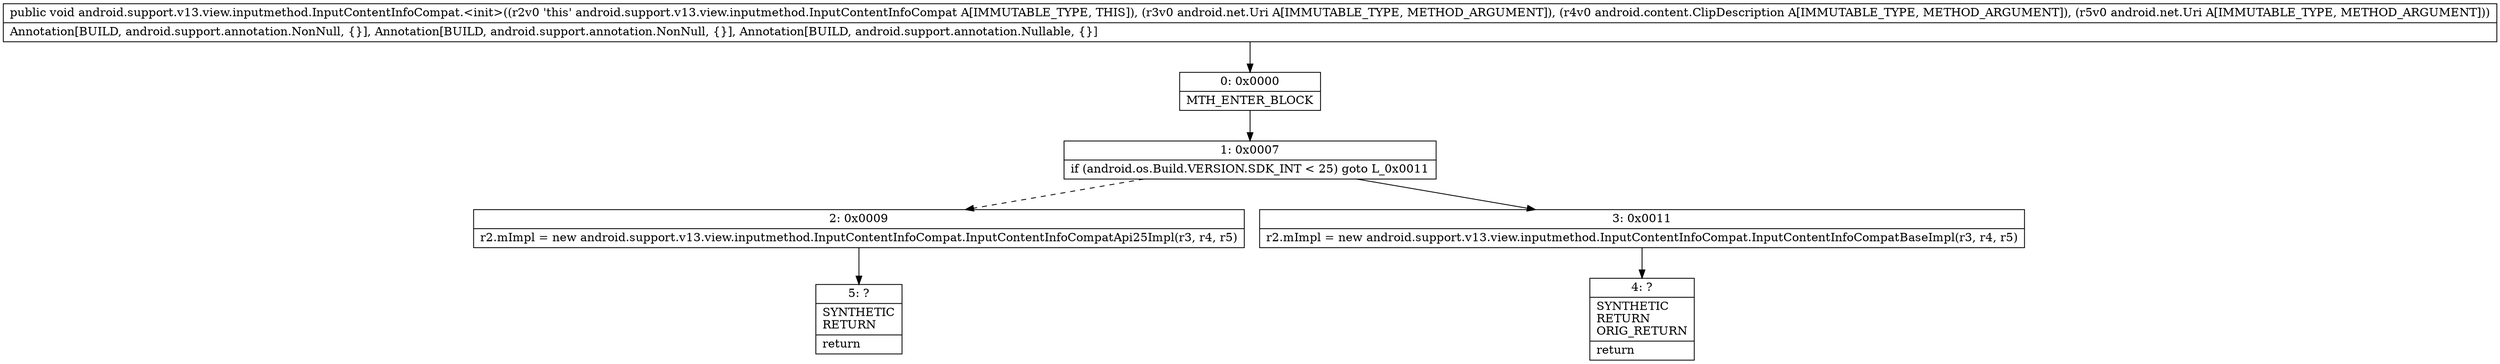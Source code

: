 digraph "CFG forandroid.support.v13.view.inputmethod.InputContentInfoCompat.\<init\>(Landroid\/net\/Uri;Landroid\/content\/ClipDescription;Landroid\/net\/Uri;)V" {
Node_0 [shape=record,label="{0\:\ 0x0000|MTH_ENTER_BLOCK\l}"];
Node_1 [shape=record,label="{1\:\ 0x0007|if (android.os.Build.VERSION.SDK_INT \< 25) goto L_0x0011\l}"];
Node_2 [shape=record,label="{2\:\ 0x0009|r2.mImpl = new android.support.v13.view.inputmethod.InputContentInfoCompat.InputContentInfoCompatApi25Impl(r3, r4, r5)\l}"];
Node_3 [shape=record,label="{3\:\ 0x0011|r2.mImpl = new android.support.v13.view.inputmethod.InputContentInfoCompat.InputContentInfoCompatBaseImpl(r3, r4, r5)\l}"];
Node_4 [shape=record,label="{4\:\ ?|SYNTHETIC\lRETURN\lORIG_RETURN\l|return\l}"];
Node_5 [shape=record,label="{5\:\ ?|SYNTHETIC\lRETURN\l|return\l}"];
MethodNode[shape=record,label="{public void android.support.v13.view.inputmethod.InputContentInfoCompat.\<init\>((r2v0 'this' android.support.v13.view.inputmethod.InputContentInfoCompat A[IMMUTABLE_TYPE, THIS]), (r3v0 android.net.Uri A[IMMUTABLE_TYPE, METHOD_ARGUMENT]), (r4v0 android.content.ClipDescription A[IMMUTABLE_TYPE, METHOD_ARGUMENT]), (r5v0 android.net.Uri A[IMMUTABLE_TYPE, METHOD_ARGUMENT]))  | Annotation[BUILD, android.support.annotation.NonNull, \{\}], Annotation[BUILD, android.support.annotation.NonNull, \{\}], Annotation[BUILD, android.support.annotation.Nullable, \{\}]\l}"];
MethodNode -> Node_0;
Node_0 -> Node_1;
Node_1 -> Node_2[style=dashed];
Node_1 -> Node_3;
Node_2 -> Node_5;
Node_3 -> Node_4;
}

